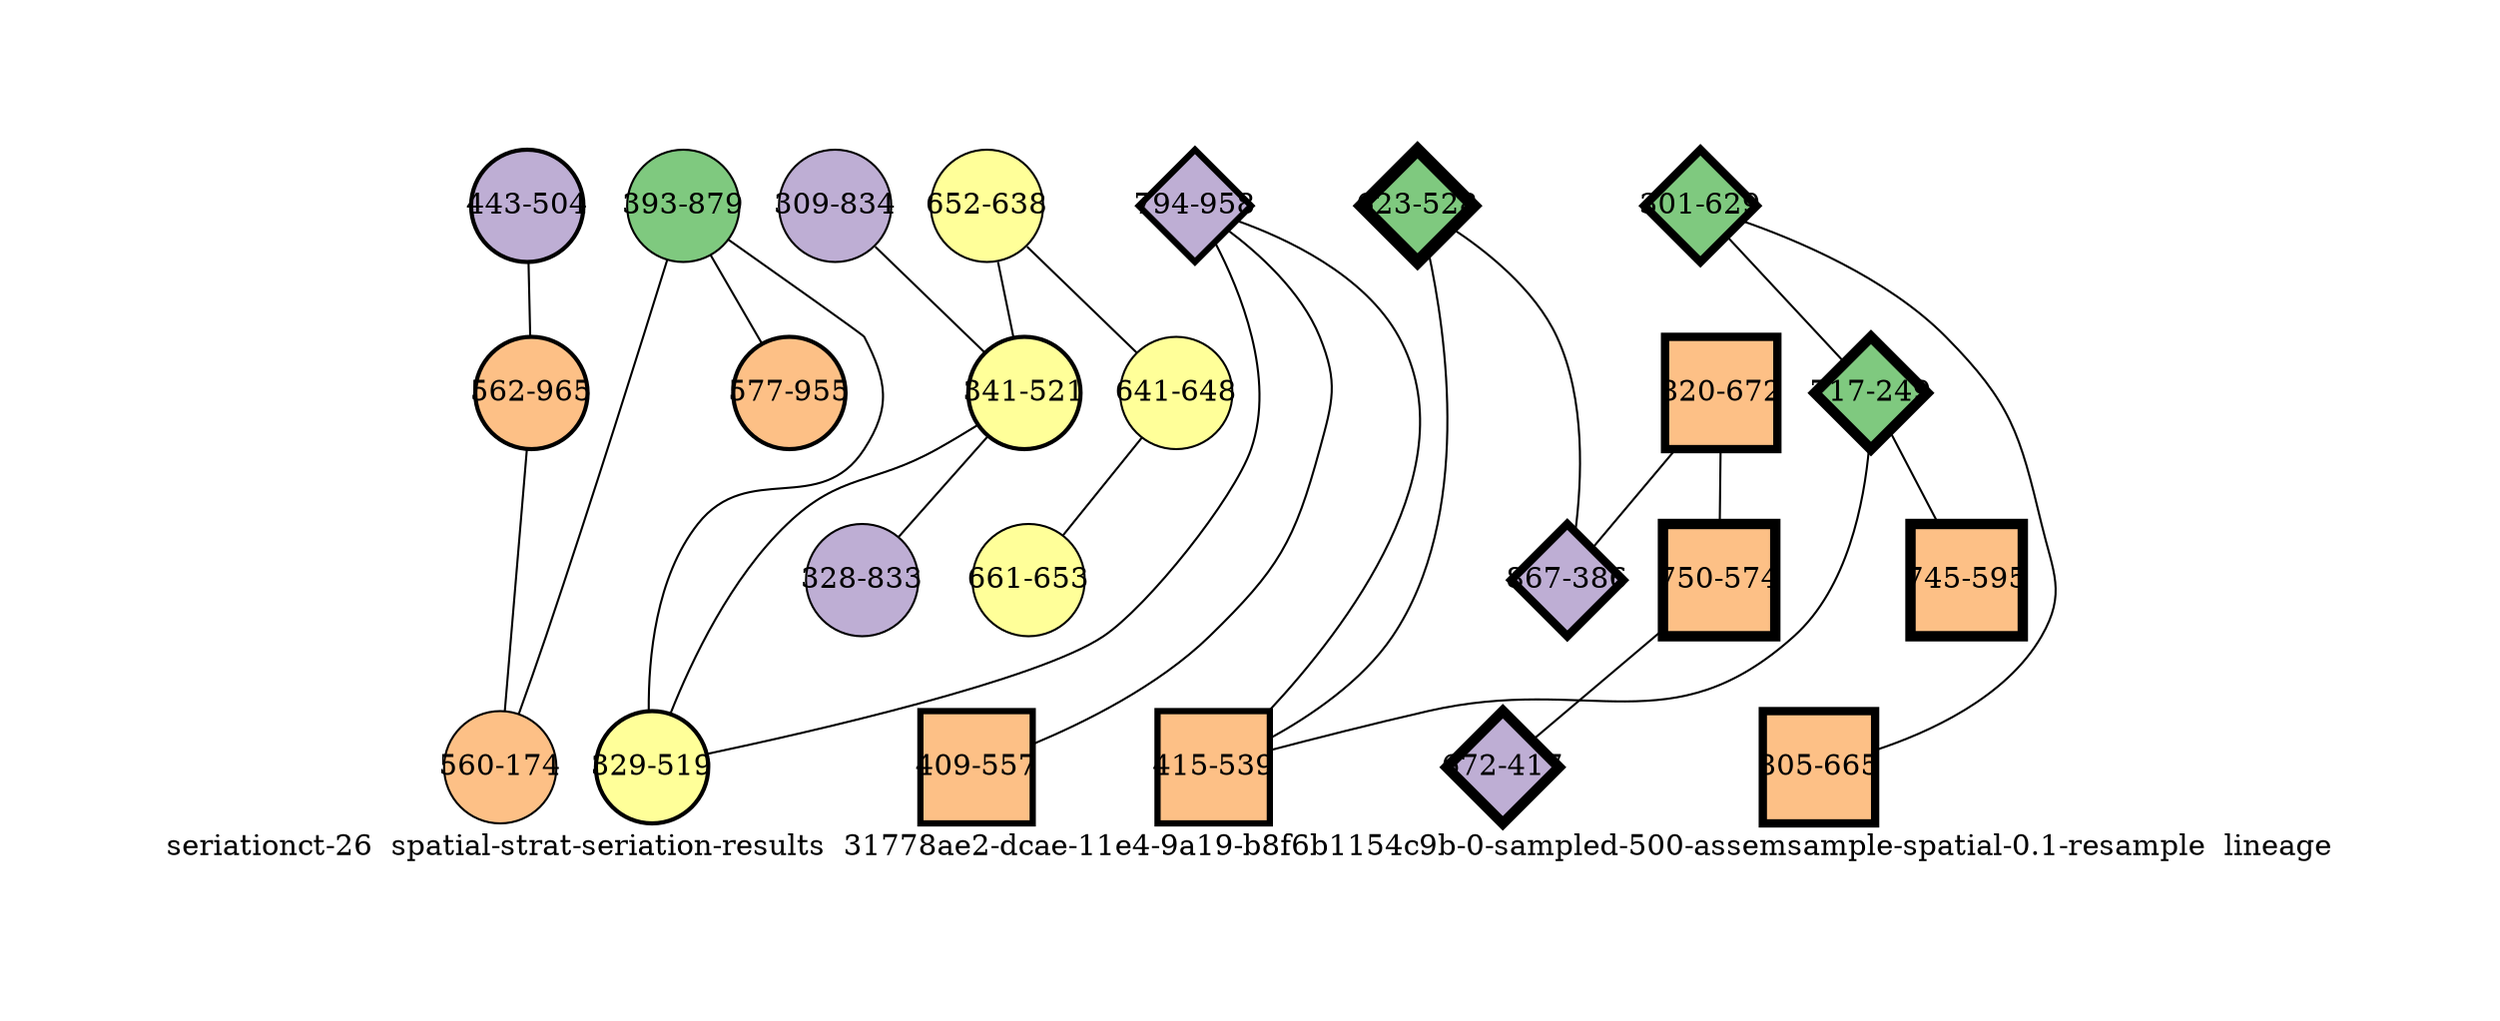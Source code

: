 strict graph "seriationct-26  spatial-strat-seriation-results  31778ae2-dcae-11e4-9a19-b8f6b1154c9b-0-sampled-500-assemsample-spatial-0.1-resample  lineage" {
labelloc=b;
ratio=auto;
pad="1.0";
label="seriationct-26  spatial-strat-seriation-results  31778ae2-dcae-11e4-9a19-b8f6b1154c9b-0-sampled-500-assemsample-spatial-0.1-resample  lineage";
node [width="0.75", style=filled, fixedsize=true, height="0.75", shape=circle, label=""];
0 [xCoordinate="504.0", appears_in_slice=2, yCoordinate="443.0", colorscheme=accent6, lineage_id=0, short_label="443-504", label="443-504", shape=circle, cluster_id=1, fillcolor=2, size="500.0", id=0, penwidth="2.0"];
1 [xCoordinate="958.0", appears_in_slice=3, yCoordinate="794.0", colorscheme=accent6, lineage_id=2, short_label="794-958", label="794-958", shape=diamond, cluster_id=1, fillcolor=2, size="500.0", id=1, penwidth="3.0"];
2 [xCoordinate="834.0", appears_in_slice=1, yCoordinate="309.0", colorscheme=accent6, lineage_id=0, short_label="309-834", label="309-834", shape=circle, cluster_id=1, fillcolor=2, size="500.0", id=2, penwidth="1.0"];
3 [xCoordinate="557.0", appears_in_slice=3, yCoordinate="409.0", colorscheme=accent6, lineage_id=1, short_label="409-557", label="409-557", shape=square, cluster_id=2, fillcolor=3, size="500.0", id=3, penwidth="3.0"];
4 [xCoordinate="528.0", appears_in_slice=6, yCoordinate="623.0", colorscheme=accent6, lineage_id=2, short_label="623-528", label="623-528", shape=diamond, cluster_id=0, fillcolor=1, size="500.0", id=4, penwidth="6.0"];
5 [xCoordinate="672.0", appears_in_slice=4, yCoordinate="820.0", colorscheme=accent6, lineage_id=1, short_label="820-672", label="820-672", shape=square, cluster_id=2, fillcolor=3, size="500.0", id=5, penwidth="4.0"];
6 [xCoordinate="638.0", appears_in_slice=1, yCoordinate="652.0", colorscheme=accent6, lineage_id=0, short_label="652-638", label="652-638", shape=circle, cluster_id=3, fillcolor=4, size="500.0", id=6, penwidth="1.0"];
7 [xCoordinate="629.0", appears_in_slice=4, yCoordinate="301.0", colorscheme=accent6, lineage_id=2, short_label="301-629", label="301-629", shape=diamond, cluster_id=0, fillcolor=1, size="500.0", id=7, penwidth="4.0"];
8 [xCoordinate="521.0", appears_in_slice=2, yCoordinate="341.0", colorscheme=accent6, lineage_id=0, short_label="341-521", label="341-521", shape=circle, cluster_id=3, fillcolor=4, size="500.0", id=8, penwidth="2.0"];
9 [xCoordinate="386.0", appears_in_slice=4, yCoordinate="867.0", colorscheme=accent6, lineage_id=2, short_label="867-386", label="867-386", shape=diamond, cluster_id=1, fillcolor=2, size="500.0", id=9, penwidth="4.0"];
10 [xCoordinate="648.0", appears_in_slice=1, yCoordinate="641.0", colorscheme=accent6, lineage_id=0, short_label="641-648", label="641-648", shape=circle, cluster_id=3, fillcolor=4, size="500.0", id=10, penwidth="1.0"];
11 [xCoordinate="665.0", appears_in_slice=4, yCoordinate="805.0", colorscheme=accent6, lineage_id=1, short_label="805-665", label="805-665", shape=square, cluster_id=2, fillcolor=3, size="500.0", id=11, penwidth="4.0"];
12 [xCoordinate="965.0", appears_in_slice=2, yCoordinate="562.0", colorscheme=accent6, lineage_id=0, short_label="562-965", label="562-965", shape=circle, cluster_id=2, fillcolor=3, size="500.0", id=12, penwidth="2.0"];
13 [xCoordinate="249.0", appears_in_slice=5, yCoordinate="717.0", colorscheme=accent6, lineage_id=2, short_label="717-249", label="717-249", shape=diamond, cluster_id=0, fillcolor=1, size="500.0", id=13, penwidth="5.0"];
14 [xCoordinate="653.0", appears_in_slice=1, yCoordinate="661.0", colorscheme=accent6, lineage_id=0, short_label="661-653", label="661-653", shape=circle, cluster_id=3, fillcolor=4, size="500.0", id=14, penwidth="1.0"];
15 [xCoordinate="574.0", appears_in_slice=5, yCoordinate="750.0", colorscheme=accent6, lineage_id=1, short_label="750-574", label="750-574", shape=square, cluster_id=2, fillcolor=3, size="500.0", id=15, penwidth="5.0"];
16 [xCoordinate="879.0", appears_in_slice=1, yCoordinate="393.0", colorscheme=accent6, lineage_id=0, short_label="393-879", label="393-879", shape=circle, cluster_id=0, fillcolor=1, size="500.0", id=16, penwidth="1.0"];
17 [xCoordinate="519.0", appears_in_slice=2, yCoordinate="329.0", colorscheme=accent6, lineage_id=0, short_label="329-519", label="329-519", shape=circle, cluster_id=3, fillcolor=4, size="500.0", id=17, penwidth="2.0"];
18 [xCoordinate="955.0", appears_in_slice=2, yCoordinate="577.0", colorscheme=accent6, lineage_id=0, short_label="577-955", label="577-955", shape=circle, cluster_id=2, fillcolor=3, size="500.0", id=18, penwidth="2.0"];
19 [xCoordinate="174.0", appears_in_slice=1, yCoordinate="560.0", colorscheme=accent6, lineage_id=0, short_label="560-174", label="560-174", shape=circle, cluster_id=2, fillcolor=3, size="500.0", id=19, penwidth="1.0"];
20 [xCoordinate="417.0", appears_in_slice=5, yCoordinate="672.0", colorscheme=accent6, lineage_id=2, short_label="672-417", label="672-417", shape=diamond, cluster_id=1, fillcolor=2, size="500.0", id=20, penwidth="5.0"];
21 [xCoordinate="539.0", appears_in_slice=3, yCoordinate="415.0", colorscheme=accent6, lineage_id=1, short_label="415-539", label="415-539", shape=square, cluster_id=2, fillcolor=3, size="500.0", id=21, penwidth="3.0"];
22 [xCoordinate="833.0", appears_in_slice=1, yCoordinate="328.0", colorscheme=accent6, lineage_id=0, short_label="328-833", label="328-833", shape=circle, cluster_id=1, fillcolor=2, size="500.0", id=22, penwidth="1.0"];
23 [xCoordinate="595.0", appears_in_slice=5, yCoordinate="745.0", colorscheme=accent6, lineage_id=1, short_label="745-595", label="745-595", shape=square, cluster_id=2, fillcolor=3, size="500.0", id=23, penwidth="5.0"];
0 -- 12  [inverseweight="21.9264504827", weight="0.045607017004"];
1 -- 17  [inverseweight="1.63576978398", weight="0.611332969829"];
1 -- 3  [inverseweight="16.7600380788", weight="0.0596657355607"];
1 -- 21  [inverseweight="1.69015398816", weight="0.59166206571"];
2 -- 8  [inverseweight="1.44293083787", weight="0.693033909704"];
4 -- 9  [inverseweight="3.22815872498", weight="0.309774111249"];
4 -- 21  [inverseweight="5.60560661664", weight="0.178392824968"];
5 -- 9  [inverseweight="3.08700794507", weight="0.323938265724"];
5 -- 15  [inverseweight="3.48840982616", weight="0.286663565875"];
6 -- 8  [inverseweight="3.02635938278", weight="0.330430022849"];
6 -- 10  [inverseweight="37.267799625", weight="0.02683281573"];
7 -- 11  [inverseweight="17.5249909308", weight="0.0570613704707"];
7 -- 13  [inverseweight="2.83514872475", weight="0.352715182548"];
8 -- 17  [inverseweight="3.32242415956", weight="0.300985049463"];
8 -- 22  [inverseweight="1.53333840358", weight="0.652171756518"];
10 -- 14  [inverseweight="24.3396191756", weight="0.0410852771683"];
12 -- 19  [inverseweight="3.38208612968", weight="0.295675497801"];
13 -- 23  [inverseweight="37.6889180722", weight="0.0265329983228"];
13 -- 21  [inverseweight="2.82292214834", weight="0.35424285455"];
15 -- 20  [inverseweight="11.032394541", weight="0.090642153549"];
16 -- 17  [inverseweight="2.32999606231", weight="0.429185274677"];
16 -- 18  [inverseweight="1.72912070149", weight="0.578328626302"];
16 -- 19  [inverseweight="3.50018551475", weight="0.285699142456"];
}
